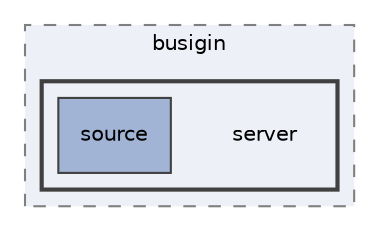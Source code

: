 digraph "/home/student/Документы/busigin/server"
{
 // LATEX_PDF_SIZE
  edge [fontname="Helvetica",fontsize="10",labelfontname="Helvetica",labelfontsize="10"];
  node [fontname="Helvetica",fontsize="10",shape=record];
  compound=true
  subgraph clusterdir_65de75d4f3f31e5b2649bf422737937f {
    graph [ bgcolor="#edf0f7", pencolor="grey50", style="filled,dashed,", label="busigin", fontname="Helvetica", fontsize="10", URL="dir_65de75d4f3f31e5b2649bf422737937f.html"]
  subgraph clusterdir_f8658f76d1d3eed3800fdaf780c194e1 {
    graph [ bgcolor="#edf0f7", pencolor="grey25", style="filled,bold,", label="", fontname="Helvetica", fontsize="10", URL="dir_f8658f76d1d3eed3800fdaf780c194e1.html"]
    dir_f8658f76d1d3eed3800fdaf780c194e1 [shape=plaintext, label="server"];
  dir_6dddc166a1240b293019701f054e79c2 [shape=box, label="source", style="filled,", fillcolor="#a2b4d6", color="grey25", URL="dir_6dddc166a1240b293019701f054e79c2.html"];
  }
  }
}
